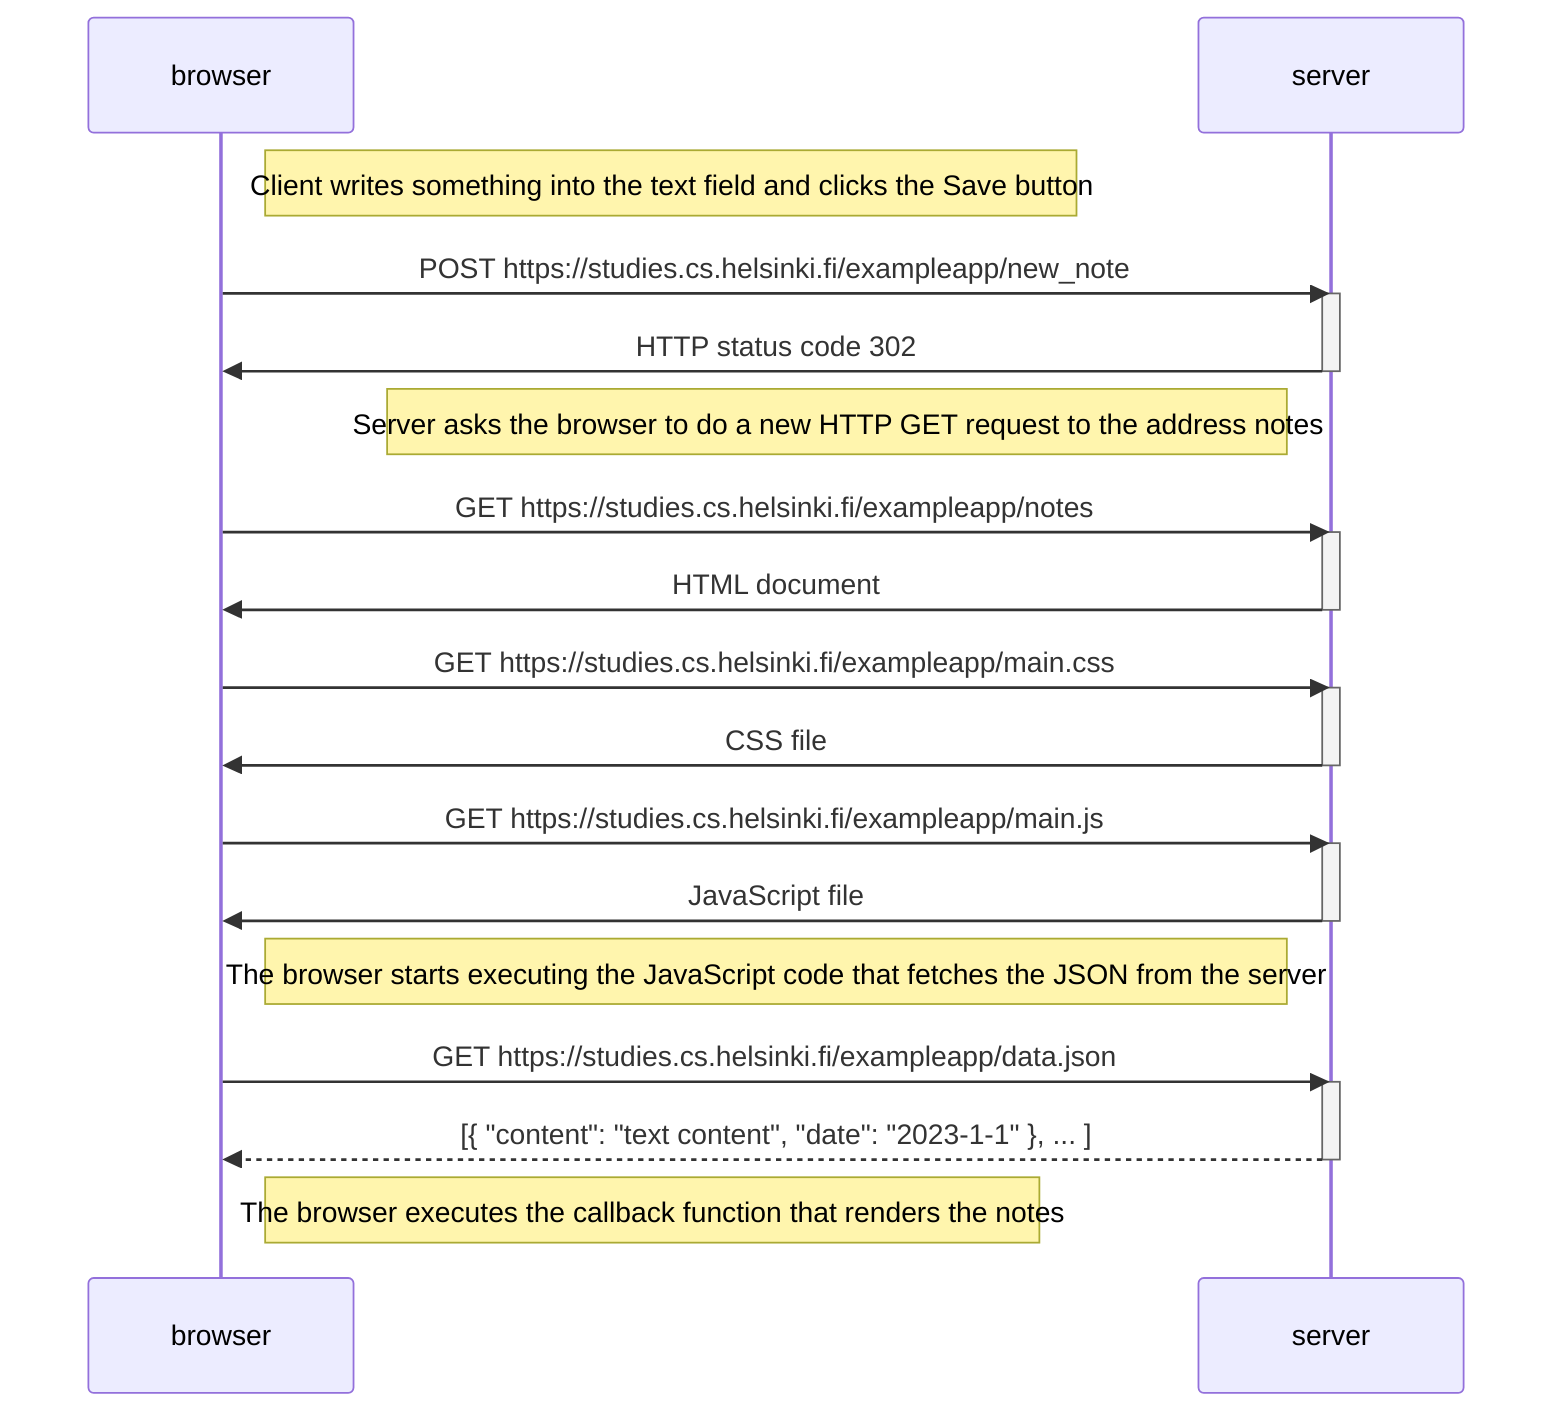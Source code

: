 sequenceDiagram
    participant browser
    participant server
    
    Note right of browser: Client writes something into the text field and clicks the Save button

    browser->>server: POST https://studies.cs.helsinki.fi/exampleapp/new_note
    activate server
    server->>browser: HTTP status code 302
    deactivate server

    Note left of server: Server asks the browser to do a new HTTP GET request to the address notes

    browser->>server: GET https://studies.cs.helsinki.fi/exampleapp/notes
    activate server
    server->>browser: HTML document
    deactivate server

    browser->>server: GET https://studies.cs.helsinki.fi/exampleapp/main.css
    activate server
    server->>browser: CSS file
    deactivate server

    browser->>server: GET https://studies.cs.helsinki.fi/exampleapp/main.js
    activate server
    server->>browser: JavaScript file
    deactivate server

    Note right of browser: The browser starts executing the JavaScript code that fetches the JSON from the server

    browser->>server: GET https://studies.cs.helsinki.fi/exampleapp/data.json
    activate server
    server-->>browser: [{ "content": "text content", "date": "2023-1-1" }, ... ]
    deactivate server

    Note right of browser: The browser executes the callback function that renders the notes